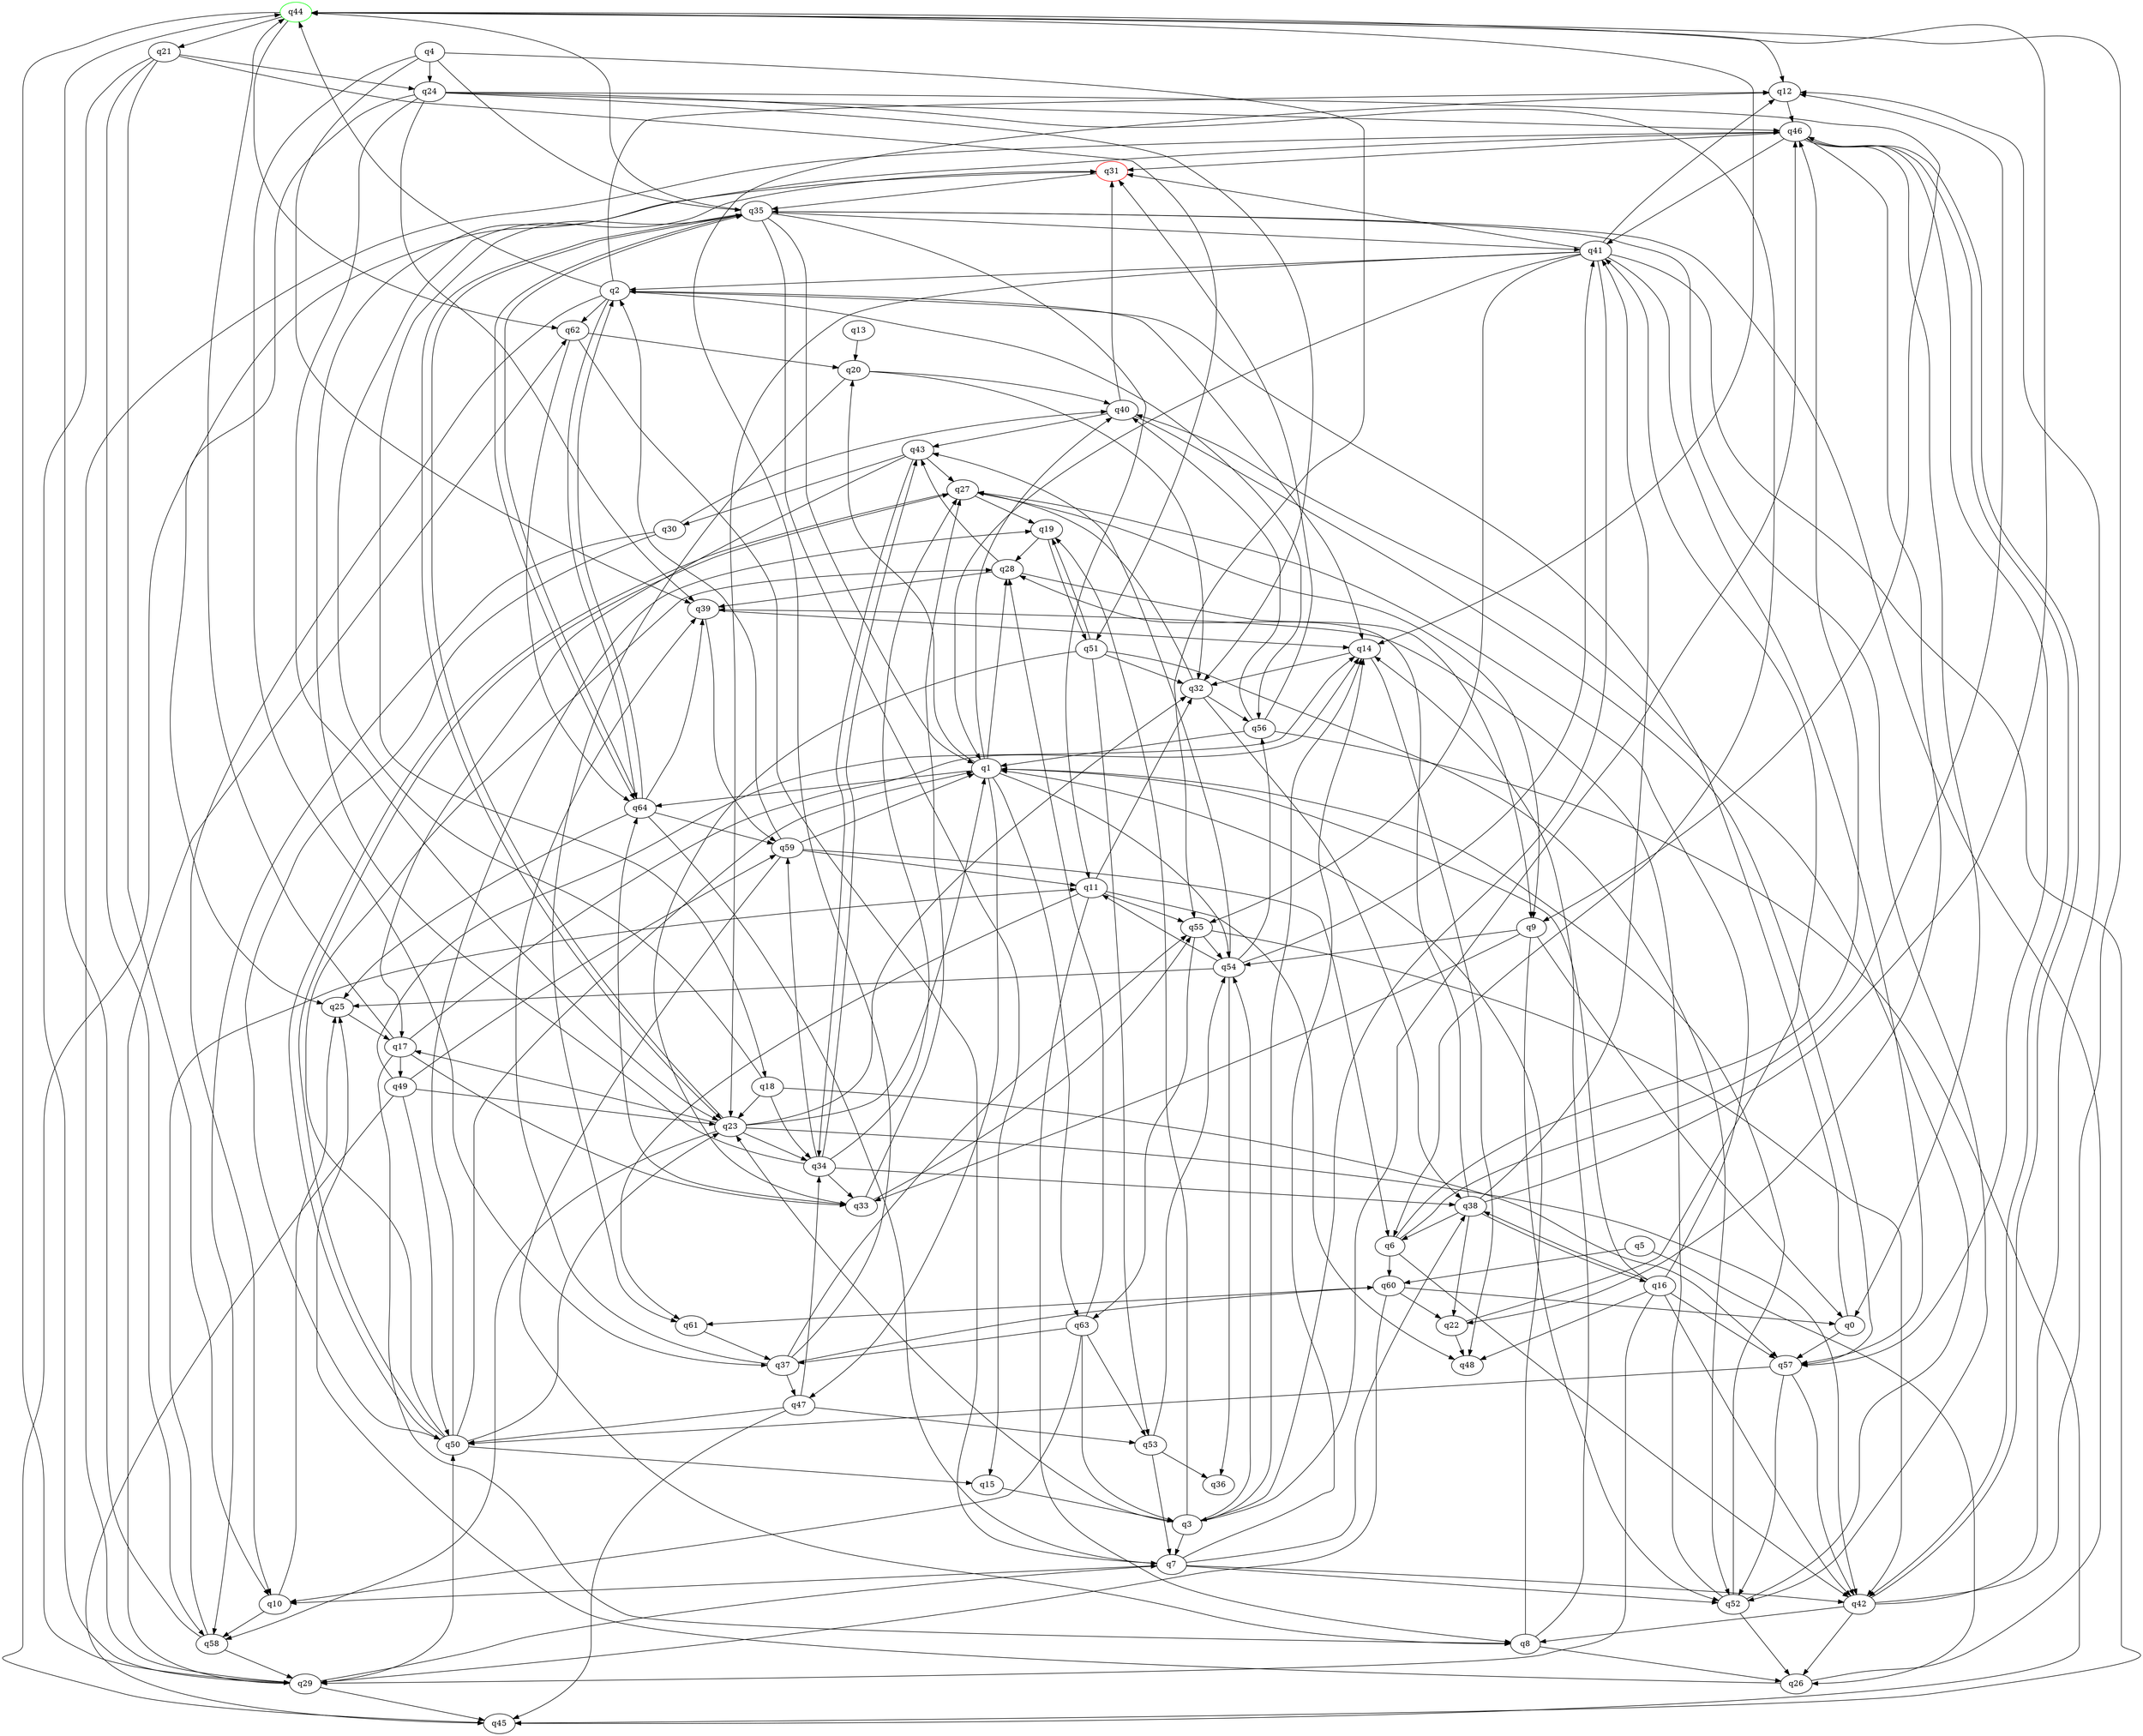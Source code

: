 digraph A{
q44 [initial=1,color=green];
q31 [final=1,color=red];
q0 -> q2;
q0 -> q57;
q1 -> q20;
q1 -> q28;
q1 -> q40;
q1 -> q47;
q1 -> q54;
q1 -> q63;
q1 -> q64;
q2 -> q10;
q2 -> q12;
q2 -> q14;
q2 -> q44;
q2 -> q56;
q2 -> q62;
q2 -> q64;
q3 -> q7;
q3 -> q14;
q3 -> q19;
q3 -> q23;
q3 -> q46;
q3 -> q54;
q4 -> q24;
q4 -> q35;
q4 -> q37;
q4 -> q39;
q4 -> q55;
q5 -> q26;
q5 -> q60;
q6 -> q12;
q6 -> q42;
q6 -> q46;
q6 -> q60;
q7 -> q10;
q7 -> q14;
q7 -> q38;
q7 -> q42;
q7 -> q52;
q8 -> q1;
q8 -> q14;
q8 -> q26;
q9 -> q0;
q9 -> q33;
q9 -> q52;
q9 -> q54;
q10 -> q25;
q10 -> q58;
q11 -> q8;
q11 -> q32;
q11 -> q48;
q11 -> q55;
q11 -> q61;
q12 -> q46;
q13 -> q20;
q14 -> q32;
q14 -> q48;
q15 -> q3;
q16 -> q1;
q16 -> q27;
q16 -> q29;
q16 -> q38;
q16 -> q42;
q16 -> q48;
q16 -> q57;
q17 -> q8;
q17 -> q14;
q17 -> q33;
q17 -> q44;
q17 -> q49;
q18 -> q23;
q18 -> q31;
q18 -> q34;
q18 -> q57;
q19 -> q28;
q19 -> q51;
q20 -> q32;
q20 -> q40;
q20 -> q61;
q21 -> q10;
q21 -> q24;
q21 -> q29;
q21 -> q51;
q21 -> q58;
q22 -> q41;
q22 -> q48;
q23 -> q1;
q23 -> q17;
q23 -> q32;
q23 -> q34;
q23 -> q35;
q23 -> q42;
q23 -> q58;
q24 -> q6;
q24 -> q9;
q24 -> q23;
q24 -> q25;
q24 -> q32;
q24 -> q39;
q24 -> q46;
q25 -> q17;
q26 -> q25;
q26 -> q35;
q27 -> q9;
q27 -> q19;
q27 -> q50;
q28 -> q9;
q28 -> q39;
q28 -> q43;
q29 -> q7;
q29 -> q45;
q29 -> q46;
q29 -> q50;
q29 -> q62;
q30 -> q40;
q30 -> q50;
q30 -> q58;
q31 -> q35;
q32 -> q27;
q32 -> q38;
q32 -> q56;
q33 -> q27;
q33 -> q55;
q33 -> q64;
q34 -> q27;
q34 -> q33;
q34 -> q38;
q34 -> q43;
q34 -> q46;
q34 -> q59;
q35 -> q1;
q35 -> q11;
q35 -> q15;
q35 -> q18;
q35 -> q23;
q35 -> q41;
q35 -> q44;
q35 -> q52;
q35 -> q64;
q37 -> q12;
q37 -> q39;
q37 -> q47;
q37 -> q55;
q37 -> q60;
q38 -> q6;
q38 -> q16;
q38 -> q22;
q38 -> q28;
q38 -> q41;
q38 -> q44;
q39 -> q14;
q39 -> q59;
q40 -> q31;
q40 -> q43;
q40 -> q57;
q41 -> q1;
q41 -> q2;
q41 -> q3;
q41 -> q12;
q41 -> q23;
q41 -> q31;
q41 -> q45;
q41 -> q55;
q41 -> q57;
q42 -> q8;
q42 -> q12;
q42 -> q26;
q42 -> q44;
q42 -> q46;
q43 -> q17;
q43 -> q27;
q43 -> q30;
q43 -> q34;
q44 -> q12;
q44 -> q14;
q44 -> q21;
q44 -> q29;
q44 -> q62;
q45 -> q31;
q46 -> q0;
q46 -> q22;
q46 -> q31;
q46 -> q41;
q46 -> q42;
q46 -> q57;
q47 -> q34;
q47 -> q45;
q47 -> q50;
q47 -> q53;
q49 -> q14;
q49 -> q23;
q49 -> q45;
q49 -> q50;
q49 -> q59;
q50 -> q1;
q50 -> q15;
q50 -> q19;
q50 -> q23;
q50 -> q27;
q50 -> q28;
q51 -> q19;
q51 -> q32;
q51 -> q33;
q51 -> q52;
q51 -> q53;
q52 -> q1;
q52 -> q26;
q52 -> q39;
q52 -> q40;
q53 -> q7;
q53 -> q36;
q53 -> q54;
q54 -> q11;
q54 -> q25;
q54 -> q36;
q54 -> q41;
q54 -> q43;
q54 -> q56;
q55 -> q42;
q55 -> q54;
q55 -> q63;
q56 -> q1;
q56 -> q31;
q56 -> q40;
q56 -> q45;
q57 -> q42;
q57 -> q50;
q57 -> q52;
q58 -> q11;
q58 -> q29;
q58 -> q44;
q59 -> q1;
q59 -> q2;
q59 -> q6;
q59 -> q8;
q59 -> q11;
q60 -> q0;
q60 -> q22;
q60 -> q29;
q60 -> q61;
q61 -> q37;
q62 -> q7;
q62 -> q20;
q62 -> q64;
q63 -> q3;
q63 -> q10;
q63 -> q28;
q63 -> q37;
q63 -> q53;
q64 -> q2;
q64 -> q7;
q64 -> q25;
q64 -> q35;
q64 -> q39;
q64 -> q59;
}